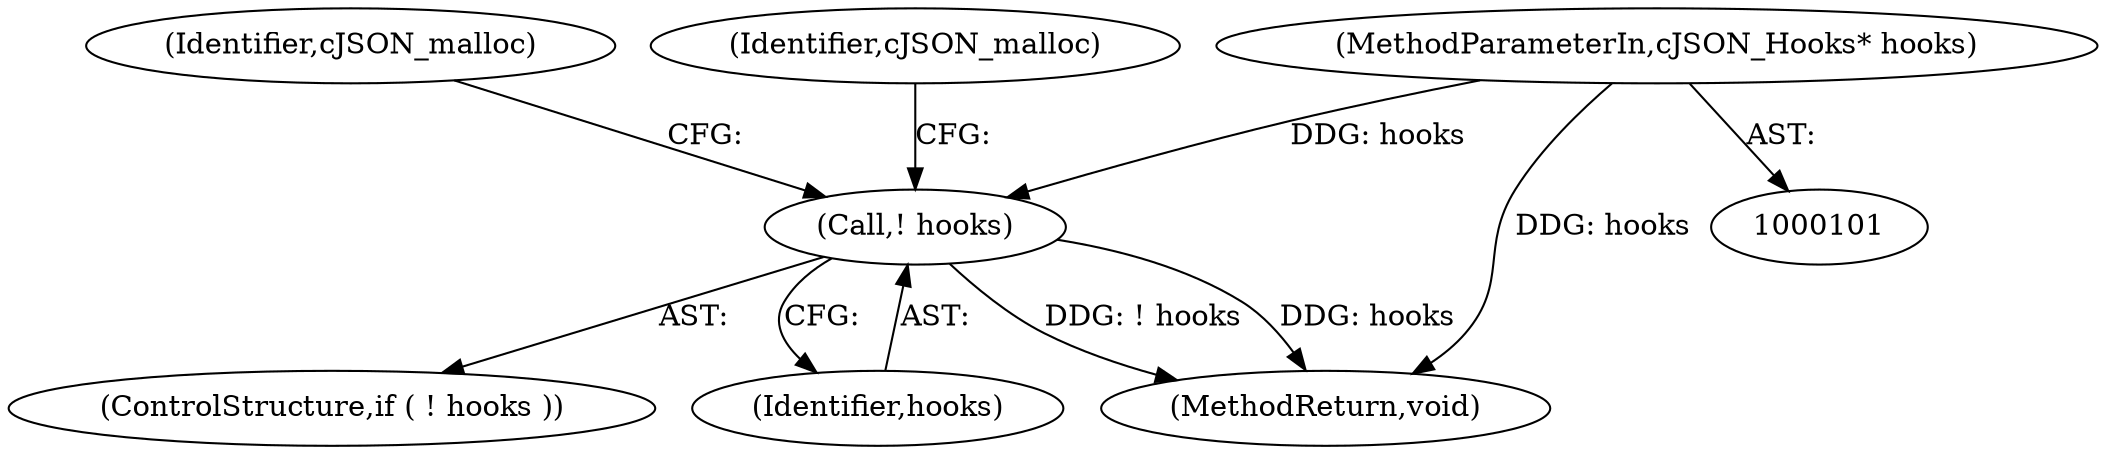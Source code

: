 digraph "1_iperf_91f2fa59e8ed80dfbf400add0164ee0e508e412a_24@pointer" {
"1000102" [label="(MethodParameterIn,cJSON_Hooks* hooks)"];
"1000105" [label="(Call,! hooks)"];
"1000104" [label="(ControlStructure,if ( ! hooks ))"];
"1000109" [label="(Identifier,cJSON_malloc)"];
"1000105" [label="(Call,! hooks)"];
"1000106" [label="(Identifier,hooks)"];
"1000102" [label="(MethodParameterIn,cJSON_Hooks* hooks)"];
"1000135" [label="(MethodReturn,void)"];
"1000116" [label="(Identifier,cJSON_malloc)"];
"1000102" -> "1000101"  [label="AST: "];
"1000102" -> "1000135"  [label="DDG: hooks"];
"1000102" -> "1000105"  [label="DDG: hooks"];
"1000105" -> "1000104"  [label="AST: "];
"1000105" -> "1000106"  [label="CFG: "];
"1000106" -> "1000105"  [label="AST: "];
"1000109" -> "1000105"  [label="CFG: "];
"1000116" -> "1000105"  [label="CFG: "];
"1000105" -> "1000135"  [label="DDG: ! hooks"];
"1000105" -> "1000135"  [label="DDG: hooks"];
}
